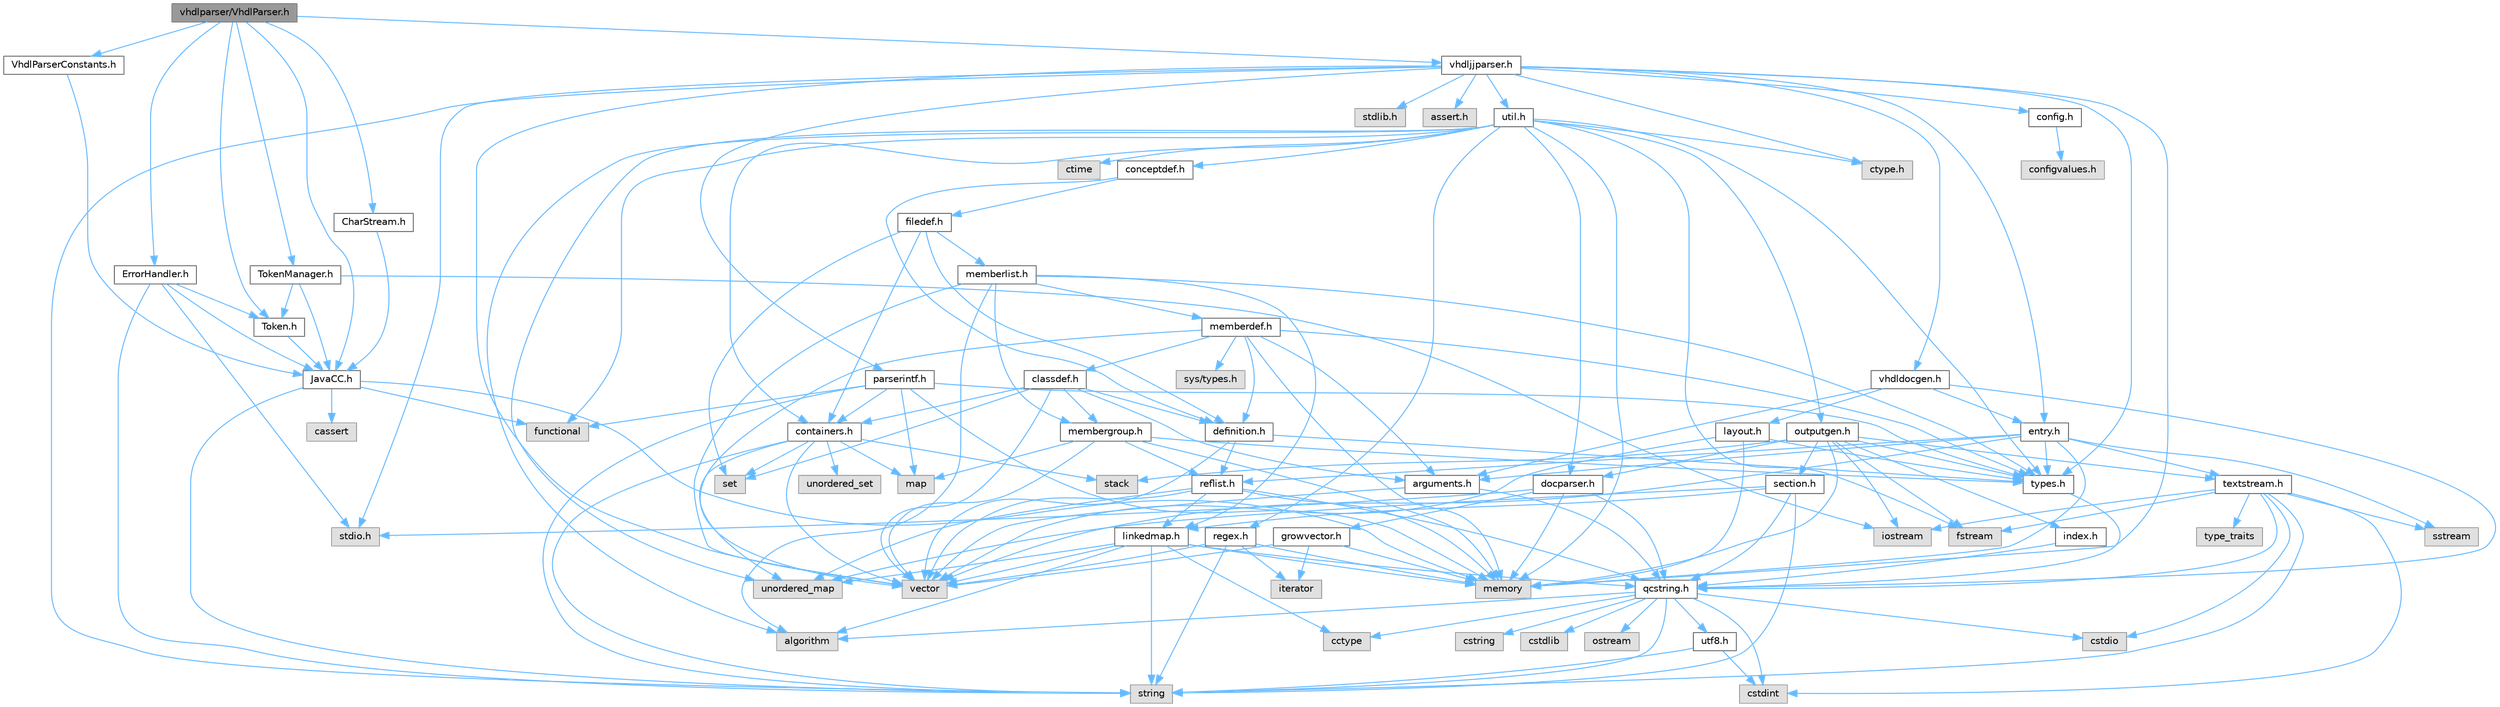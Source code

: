 digraph "vhdlparser/VhdlParser.h"
{
 // INTERACTIVE_SVG=YES
 // LATEX_PDF_SIZE
  bgcolor="transparent";
  edge [fontname=Helvetica,fontsize=10,labelfontname=Helvetica,labelfontsize=10];
  node [fontname=Helvetica,fontsize=10,shape=box,height=0.2,width=0.4];
  Node1 [label="vhdlparser/VhdlParser.h",height=0.2,width=0.4,color="gray40", fillcolor="grey60", style="filled", fontcolor="black",tooltip=" "];
  Node1 -> Node2 [color="steelblue1",style="solid"];
  Node2 [label="JavaCC.h",height=0.2,width=0.4,color="grey40", fillcolor="white", style="filled",URL="$d1/d2f/_java_c_c_8h.html",tooltip=" "];
  Node2 -> Node3 [color="steelblue1",style="solid"];
  Node3 [label="string",height=0.2,width=0.4,color="grey60", fillcolor="#E0E0E0", style="filled",tooltip=" "];
  Node2 -> Node4 [color="steelblue1",style="solid"];
  Node4 [label="memory",height=0.2,width=0.4,color="grey60", fillcolor="#E0E0E0", style="filled",tooltip=" "];
  Node2 -> Node5 [color="steelblue1",style="solid"];
  Node5 [label="cassert",height=0.2,width=0.4,color="grey60", fillcolor="#E0E0E0", style="filled",tooltip=" "];
  Node2 -> Node6 [color="steelblue1",style="solid"];
  Node6 [label="functional",height=0.2,width=0.4,color="grey60", fillcolor="#E0E0E0", style="filled",tooltip=" "];
  Node1 -> Node7 [color="steelblue1",style="solid"];
  Node7 [label="CharStream.h",height=0.2,width=0.4,color="grey40", fillcolor="white", style="filled",URL="$df/ddf/_char_stream_8h.html",tooltip=" "];
  Node7 -> Node2 [color="steelblue1",style="solid"];
  Node1 -> Node8 [color="steelblue1",style="solid"];
  Node8 [label="Token.h",height=0.2,width=0.4,color="grey40", fillcolor="white", style="filled",URL="$dd/dcd/_token_8h.html",tooltip=" "];
  Node8 -> Node2 [color="steelblue1",style="solid"];
  Node1 -> Node9 [color="steelblue1",style="solid"];
  Node9 [label="TokenManager.h",height=0.2,width=0.4,color="grey40", fillcolor="white", style="filled",URL="$d4/df9/_token_manager_8h.html",tooltip=" "];
  Node9 -> Node10 [color="steelblue1",style="solid"];
  Node10 [label="iostream",height=0.2,width=0.4,color="grey60", fillcolor="#E0E0E0", style="filled",tooltip=" "];
  Node9 -> Node2 [color="steelblue1",style="solid"];
  Node9 -> Node8 [color="steelblue1",style="solid"];
  Node1 -> Node11 [color="steelblue1",style="solid"];
  Node11 [label="vhdljjparser.h",height=0.2,width=0.4,color="grey40", fillcolor="white", style="filled",URL="$d2/d55/vhdljjparser_8h.html",tooltip=" "];
  Node11 -> Node12 [color="steelblue1",style="solid"];
  Node12 [label="vector",height=0.2,width=0.4,color="grey60", fillcolor="#E0E0E0", style="filled",tooltip=" "];
  Node11 -> Node4 [color="steelblue1",style="solid"];
  Node11 -> Node3 [color="steelblue1",style="solid"];
  Node11 -> Node13 [color="steelblue1",style="solid"];
  Node13 [label="parserintf.h",height=0.2,width=0.4,color="grey40", fillcolor="white", style="filled",URL="$da/d55/parserintf_8h.html",tooltip=" "];
  Node13 -> Node6 [color="steelblue1",style="solid"];
  Node13 -> Node4 [color="steelblue1",style="solid"];
  Node13 -> Node14 [color="steelblue1",style="solid"];
  Node14 [label="map",height=0.2,width=0.4,color="grey60", fillcolor="#E0E0E0", style="filled",tooltip=" "];
  Node13 -> Node3 [color="steelblue1",style="solid"];
  Node13 -> Node15 [color="steelblue1",style="solid"];
  Node15 [label="types.h",height=0.2,width=0.4,color="grey40", fillcolor="white", style="filled",URL="$d9/d49/types_8h.html",tooltip="This file contains a number of basic enums and types."];
  Node15 -> Node16 [color="steelblue1",style="solid"];
  Node16 [label="qcstring.h",height=0.2,width=0.4,color="grey40", fillcolor="white", style="filled",URL="$d7/d5c/qcstring_8h.html",tooltip=" "];
  Node16 -> Node3 [color="steelblue1",style="solid"];
  Node16 -> Node17 [color="steelblue1",style="solid"];
  Node17 [label="algorithm",height=0.2,width=0.4,color="grey60", fillcolor="#E0E0E0", style="filled",tooltip=" "];
  Node16 -> Node18 [color="steelblue1",style="solid"];
  Node18 [label="cctype",height=0.2,width=0.4,color="grey60", fillcolor="#E0E0E0", style="filled",tooltip=" "];
  Node16 -> Node19 [color="steelblue1",style="solid"];
  Node19 [label="cstring",height=0.2,width=0.4,color="grey60", fillcolor="#E0E0E0", style="filled",tooltip=" "];
  Node16 -> Node20 [color="steelblue1",style="solid"];
  Node20 [label="cstdio",height=0.2,width=0.4,color="grey60", fillcolor="#E0E0E0", style="filled",tooltip=" "];
  Node16 -> Node21 [color="steelblue1",style="solid"];
  Node21 [label="cstdlib",height=0.2,width=0.4,color="grey60", fillcolor="#E0E0E0", style="filled",tooltip=" "];
  Node16 -> Node22 [color="steelblue1",style="solid"];
  Node22 [label="cstdint",height=0.2,width=0.4,color="grey60", fillcolor="#E0E0E0", style="filled",tooltip=" "];
  Node16 -> Node23 [color="steelblue1",style="solid"];
  Node23 [label="ostream",height=0.2,width=0.4,color="grey60", fillcolor="#E0E0E0", style="filled",tooltip=" "];
  Node16 -> Node24 [color="steelblue1",style="solid"];
  Node24 [label="utf8.h",height=0.2,width=0.4,color="grey40", fillcolor="white", style="filled",URL="$db/d7c/utf8_8h.html",tooltip="Various UTF8 related helper functions."];
  Node24 -> Node22 [color="steelblue1",style="solid"];
  Node24 -> Node3 [color="steelblue1",style="solid"];
  Node13 -> Node25 [color="steelblue1",style="solid"];
  Node25 [label="containers.h",height=0.2,width=0.4,color="grey40", fillcolor="white", style="filled",URL="$d5/d75/containers_8h.html",tooltip=" "];
  Node25 -> Node12 [color="steelblue1",style="solid"];
  Node25 -> Node3 [color="steelblue1",style="solid"];
  Node25 -> Node26 [color="steelblue1",style="solid"];
  Node26 [label="set",height=0.2,width=0.4,color="grey60", fillcolor="#E0E0E0", style="filled",tooltip=" "];
  Node25 -> Node14 [color="steelblue1",style="solid"];
  Node25 -> Node27 [color="steelblue1",style="solid"];
  Node27 [label="unordered_set",height=0.2,width=0.4,color="grey60", fillcolor="#E0E0E0", style="filled",tooltip=" "];
  Node25 -> Node28 [color="steelblue1",style="solid"];
  Node28 [label="unordered_map",height=0.2,width=0.4,color="grey60", fillcolor="#E0E0E0", style="filled",tooltip=" "];
  Node25 -> Node29 [color="steelblue1",style="solid"];
  Node29 [label="stack",height=0.2,width=0.4,color="grey60", fillcolor="#E0E0E0", style="filled",tooltip=" "];
  Node11 -> Node30 [color="steelblue1",style="solid"];
  Node30 [label="stdio.h",height=0.2,width=0.4,color="grey60", fillcolor="#E0E0E0", style="filled",tooltip=" "];
  Node11 -> Node31 [color="steelblue1",style="solid"];
  Node31 [label="stdlib.h",height=0.2,width=0.4,color="grey60", fillcolor="#E0E0E0", style="filled",tooltip=" "];
  Node11 -> Node32 [color="steelblue1",style="solid"];
  Node32 [label="assert.h",height=0.2,width=0.4,color="grey60", fillcolor="#E0E0E0", style="filled",tooltip=" "];
  Node11 -> Node33 [color="steelblue1",style="solid"];
  Node33 [label="ctype.h",height=0.2,width=0.4,color="grey60", fillcolor="#E0E0E0", style="filled",tooltip=" "];
  Node11 -> Node15 [color="steelblue1",style="solid"];
  Node11 -> Node34 [color="steelblue1",style="solid"];
  Node34 [label="entry.h",height=0.2,width=0.4,color="grey40", fillcolor="white", style="filled",URL="$d1/dc6/entry_8h.html",tooltip=" "];
  Node34 -> Node12 [color="steelblue1",style="solid"];
  Node34 -> Node4 [color="steelblue1",style="solid"];
  Node34 -> Node35 [color="steelblue1",style="solid"];
  Node35 [label="sstream",height=0.2,width=0.4,color="grey60", fillcolor="#E0E0E0", style="filled",tooltip=" "];
  Node34 -> Node15 [color="steelblue1",style="solid"];
  Node34 -> Node36 [color="steelblue1",style="solid"];
  Node36 [label="arguments.h",height=0.2,width=0.4,color="grey40", fillcolor="white", style="filled",URL="$df/d9b/arguments_8h.html",tooltip=" "];
  Node36 -> Node12 [color="steelblue1",style="solid"];
  Node36 -> Node16 [color="steelblue1",style="solid"];
  Node34 -> Node37 [color="steelblue1",style="solid"];
  Node37 [label="reflist.h",height=0.2,width=0.4,color="grey40", fillcolor="white", style="filled",URL="$d1/d02/reflist_8h.html",tooltip=" "];
  Node37 -> Node12 [color="steelblue1",style="solid"];
  Node37 -> Node28 [color="steelblue1",style="solid"];
  Node37 -> Node4 [color="steelblue1",style="solid"];
  Node37 -> Node16 [color="steelblue1",style="solid"];
  Node37 -> Node38 [color="steelblue1",style="solid"];
  Node38 [label="linkedmap.h",height=0.2,width=0.4,color="grey40", fillcolor="white", style="filled",URL="$da/de1/linkedmap_8h.html",tooltip=" "];
  Node38 -> Node28 [color="steelblue1",style="solid"];
  Node38 -> Node12 [color="steelblue1",style="solid"];
  Node38 -> Node4 [color="steelblue1",style="solid"];
  Node38 -> Node3 [color="steelblue1",style="solid"];
  Node38 -> Node17 [color="steelblue1",style="solid"];
  Node38 -> Node18 [color="steelblue1",style="solid"];
  Node38 -> Node16 [color="steelblue1",style="solid"];
  Node34 -> Node39 [color="steelblue1",style="solid"];
  Node39 [label="textstream.h",height=0.2,width=0.4,color="grey40", fillcolor="white", style="filled",URL="$d4/d7d/textstream_8h.html",tooltip=" "];
  Node39 -> Node3 [color="steelblue1",style="solid"];
  Node39 -> Node10 [color="steelblue1",style="solid"];
  Node39 -> Node35 [color="steelblue1",style="solid"];
  Node39 -> Node22 [color="steelblue1",style="solid"];
  Node39 -> Node20 [color="steelblue1",style="solid"];
  Node39 -> Node40 [color="steelblue1",style="solid"];
  Node40 [label="fstream",height=0.2,width=0.4,color="grey60", fillcolor="#E0E0E0", style="filled",tooltip=" "];
  Node39 -> Node41 [color="steelblue1",style="solid"];
  Node41 [label="type_traits",height=0.2,width=0.4,color="grey60", fillcolor="#E0E0E0", style="filled",tooltip=" "];
  Node39 -> Node16 [color="steelblue1",style="solid"];
  Node11 -> Node42 [color="steelblue1",style="solid"];
  Node42 [label="vhdldocgen.h",height=0.2,width=0.4,color="grey40", fillcolor="white", style="filled",URL="$dd/dec/vhdldocgen_8h.html",tooltip=" "];
  Node42 -> Node16 [color="steelblue1",style="solid"];
  Node42 -> Node43 [color="steelblue1",style="solid"];
  Node43 [label="layout.h",height=0.2,width=0.4,color="grey40", fillcolor="white", style="filled",URL="$db/d51/layout_8h.html",tooltip=" "];
  Node43 -> Node4 [color="steelblue1",style="solid"];
  Node43 -> Node12 [color="steelblue1",style="solid"];
  Node43 -> Node15 [color="steelblue1",style="solid"];
  Node42 -> Node36 [color="steelblue1",style="solid"];
  Node42 -> Node34 [color="steelblue1",style="solid"];
  Node11 -> Node44 [color="steelblue1",style="solid"];
  Node44 [label="config.h",height=0.2,width=0.4,color="grey40", fillcolor="white", style="filled",URL="$db/d16/config_8h.html",tooltip=" "];
  Node44 -> Node45 [color="steelblue1",style="solid"];
  Node45 [label="configvalues.h",height=0.2,width=0.4,color="grey60", fillcolor="#E0E0E0", style="filled",tooltip=" "];
  Node11 -> Node46 [color="steelblue1",style="solid"];
  Node46 [label="util.h",height=0.2,width=0.4,color="grey40", fillcolor="white", style="filled",URL="$d8/d3c/util_8h.html",tooltip="A bunch of utility functions."];
  Node46 -> Node4 [color="steelblue1",style="solid"];
  Node46 -> Node28 [color="steelblue1",style="solid"];
  Node46 -> Node17 [color="steelblue1",style="solid"];
  Node46 -> Node6 [color="steelblue1",style="solid"];
  Node46 -> Node40 [color="steelblue1",style="solid"];
  Node46 -> Node47 [color="steelblue1",style="solid"];
  Node47 [label="ctime",height=0.2,width=0.4,color="grey60", fillcolor="#E0E0E0", style="filled",tooltip=" "];
  Node46 -> Node33 [color="steelblue1",style="solid"];
  Node46 -> Node15 [color="steelblue1",style="solid"];
  Node46 -> Node48 [color="steelblue1",style="solid"];
  Node48 [label="docparser.h",height=0.2,width=0.4,color="grey40", fillcolor="white", style="filled",URL="$de/d9c/docparser_8h.html",tooltip=" "];
  Node48 -> Node30 [color="steelblue1",style="solid"];
  Node48 -> Node4 [color="steelblue1",style="solid"];
  Node48 -> Node16 [color="steelblue1",style="solid"];
  Node48 -> Node49 [color="steelblue1",style="solid"];
  Node49 [label="growvector.h",height=0.2,width=0.4,color="grey40", fillcolor="white", style="filled",URL="$d7/d50/growvector_8h.html",tooltip=" "];
  Node49 -> Node12 [color="steelblue1",style="solid"];
  Node49 -> Node4 [color="steelblue1",style="solid"];
  Node49 -> Node50 [color="steelblue1",style="solid"];
  Node50 [label="iterator",height=0.2,width=0.4,color="grey60", fillcolor="#E0E0E0", style="filled",tooltip=" "];
  Node46 -> Node25 [color="steelblue1",style="solid"];
  Node46 -> Node51 [color="steelblue1",style="solid"];
  Node51 [label="outputgen.h",height=0.2,width=0.4,color="grey40", fillcolor="white", style="filled",URL="$df/d06/outputgen_8h.html",tooltip=" "];
  Node51 -> Node4 [color="steelblue1",style="solid"];
  Node51 -> Node29 [color="steelblue1",style="solid"];
  Node51 -> Node10 [color="steelblue1",style="solid"];
  Node51 -> Node40 [color="steelblue1",style="solid"];
  Node51 -> Node15 [color="steelblue1",style="solid"];
  Node51 -> Node52 [color="steelblue1",style="solid"];
  Node52 [label="index.h",height=0.2,width=0.4,color="grey40", fillcolor="white", style="filled",URL="$d1/db5/index_8h.html",tooltip=" "];
  Node52 -> Node16 [color="steelblue1",style="solid"];
  Node51 -> Node53 [color="steelblue1",style="solid"];
  Node53 [label="section.h",height=0.2,width=0.4,color="grey40", fillcolor="white", style="filled",URL="$d1/d2a/section_8h.html",tooltip=" "];
  Node53 -> Node3 [color="steelblue1",style="solid"];
  Node53 -> Node28 [color="steelblue1",style="solid"];
  Node53 -> Node16 [color="steelblue1",style="solid"];
  Node53 -> Node38 [color="steelblue1",style="solid"];
  Node51 -> Node39 [color="steelblue1",style="solid"];
  Node51 -> Node48 [color="steelblue1",style="solid"];
  Node46 -> Node54 [color="steelblue1",style="solid"];
  Node54 [label="regex.h",height=0.2,width=0.4,color="grey40", fillcolor="white", style="filled",URL="$d1/d21/regex_8h.html",tooltip=" "];
  Node54 -> Node4 [color="steelblue1",style="solid"];
  Node54 -> Node3 [color="steelblue1",style="solid"];
  Node54 -> Node12 [color="steelblue1",style="solid"];
  Node54 -> Node50 [color="steelblue1",style="solid"];
  Node46 -> Node55 [color="steelblue1",style="solid"];
  Node55 [label="conceptdef.h",height=0.2,width=0.4,color="grey40", fillcolor="white", style="filled",URL="$da/df1/conceptdef_8h.html",tooltip=" "];
  Node55 -> Node56 [color="steelblue1",style="solid"];
  Node56 [label="definition.h",height=0.2,width=0.4,color="grey40", fillcolor="white", style="filled",URL="$df/da1/definition_8h.html",tooltip=" "];
  Node56 -> Node12 [color="steelblue1",style="solid"];
  Node56 -> Node15 [color="steelblue1",style="solid"];
  Node56 -> Node37 [color="steelblue1",style="solid"];
  Node55 -> Node57 [color="steelblue1",style="solid"];
  Node57 [label="filedef.h",height=0.2,width=0.4,color="grey40", fillcolor="white", style="filled",URL="$d4/d3a/filedef_8h.html",tooltip=" "];
  Node57 -> Node26 [color="steelblue1",style="solid"];
  Node57 -> Node56 [color="steelblue1",style="solid"];
  Node57 -> Node58 [color="steelblue1",style="solid"];
  Node58 [label="memberlist.h",height=0.2,width=0.4,color="grey40", fillcolor="white", style="filled",URL="$dd/d78/memberlist_8h.html",tooltip=" "];
  Node58 -> Node12 [color="steelblue1",style="solid"];
  Node58 -> Node17 [color="steelblue1",style="solid"];
  Node58 -> Node59 [color="steelblue1",style="solid"];
  Node59 [label="memberdef.h",height=0.2,width=0.4,color="grey40", fillcolor="white", style="filled",URL="$d4/d46/memberdef_8h.html",tooltip=" "];
  Node59 -> Node12 [color="steelblue1",style="solid"];
  Node59 -> Node4 [color="steelblue1",style="solid"];
  Node59 -> Node60 [color="steelblue1",style="solid"];
  Node60 [label="sys/types.h",height=0.2,width=0.4,color="grey60", fillcolor="#E0E0E0", style="filled",tooltip=" "];
  Node59 -> Node15 [color="steelblue1",style="solid"];
  Node59 -> Node56 [color="steelblue1",style="solid"];
  Node59 -> Node36 [color="steelblue1",style="solid"];
  Node59 -> Node61 [color="steelblue1",style="solid"];
  Node61 [label="classdef.h",height=0.2,width=0.4,color="grey40", fillcolor="white", style="filled",URL="$d1/da6/classdef_8h.html",tooltip=" "];
  Node61 -> Node12 [color="steelblue1",style="solid"];
  Node61 -> Node26 [color="steelblue1",style="solid"];
  Node61 -> Node25 [color="steelblue1",style="solid"];
  Node61 -> Node56 [color="steelblue1",style="solid"];
  Node61 -> Node36 [color="steelblue1",style="solid"];
  Node61 -> Node62 [color="steelblue1",style="solid"];
  Node62 [label="membergroup.h",height=0.2,width=0.4,color="grey40", fillcolor="white", style="filled",URL="$d9/d11/membergroup_8h.html",tooltip=" "];
  Node62 -> Node12 [color="steelblue1",style="solid"];
  Node62 -> Node14 [color="steelblue1",style="solid"];
  Node62 -> Node4 [color="steelblue1",style="solid"];
  Node62 -> Node15 [color="steelblue1",style="solid"];
  Node62 -> Node37 [color="steelblue1",style="solid"];
  Node58 -> Node38 [color="steelblue1",style="solid"];
  Node58 -> Node15 [color="steelblue1",style="solid"];
  Node58 -> Node62 [color="steelblue1",style="solid"];
  Node57 -> Node25 [color="steelblue1",style="solid"];
  Node1 -> Node63 [color="steelblue1",style="solid"];
  Node63 [label="VhdlParserConstants.h",height=0.2,width=0.4,color="grey40", fillcolor="white", style="filled",URL="$dc/d21/_vhdl_parser_constants_8h.html",tooltip=" "];
  Node63 -> Node2 [color="steelblue1",style="solid"];
  Node1 -> Node64 [color="steelblue1",style="solid"];
  Node64 [label="ErrorHandler.h",height=0.2,width=0.4,color="grey40", fillcolor="white", style="filled",URL="$d3/dd5/_error_handler_8h.html",tooltip=" "];
  Node64 -> Node30 [color="steelblue1",style="solid"];
  Node64 -> Node3 [color="steelblue1",style="solid"];
  Node64 -> Node2 [color="steelblue1",style="solid"];
  Node64 -> Node8 [color="steelblue1",style="solid"];
}
